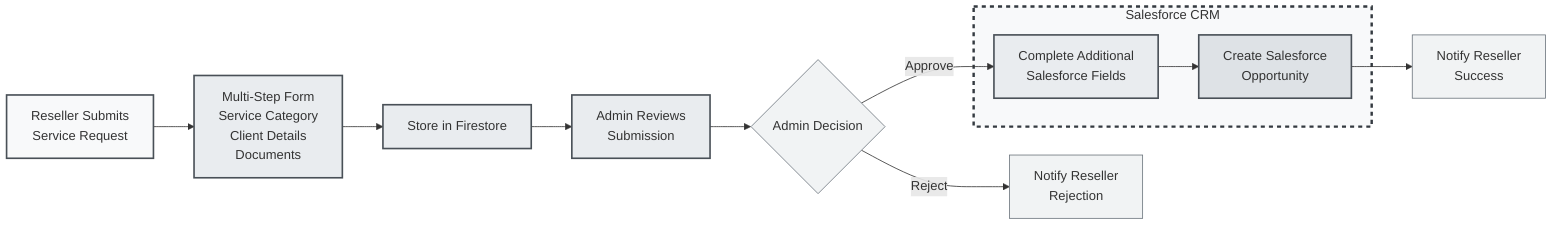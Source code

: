 flowchart LR
    A[Reseller Submits<br/>Service Request] --> B[Multi-Step Form<br/>Service Category<br/>Client Details<br/>Documents]
    B --> C[Store in Firestore]
    C --> D[Admin Reviews<br/>Submission]
    
    D --> E{Admin Decision}
    E -->|Approve| F[Complete Additional<br/>Salesforce Fields]
    E -->|Reject| K[Notify Reseller<br/>Rejection]
    
    subgraph SF["Salesforce CRM"]
        F --> H[Create Salesforce<br/>Opportunity]
    end
    
    H --> J[Notify Reseller<br/>Success]
    
    %% Styling - Professional Grayscale
    style A fill:#f8f9fa,stroke:#495057,stroke-width:2px
    style B fill:#e9ecef,stroke:#495057,stroke-width:2px
    style C fill:#e9ecef,stroke:#495057,stroke-width:2px
    style D fill:#e9ecef,stroke:#495057,stroke-width:2px
    style F fill:#e9ecef,stroke:#495057,stroke-width:2px
    style H fill:#dee2e6,stroke:#495057,stroke-width:2px
    style J fill:#f1f3f4,stroke:#6c757d,stroke-width:1px
    style K fill:#f1f3f4,stroke:#6c757d,stroke-width:1px
    style E fill:#f1f3f4,stroke:#6c757d,stroke-width:1px
    
    %% Salesforce container styling
    style SF fill:#f8f9fa,stroke:#343a40,stroke-width:3px,stroke-dasharray: 5 5